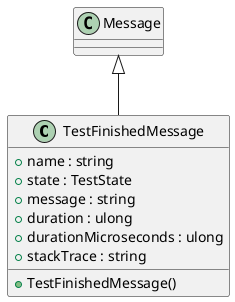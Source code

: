 @startuml
class TestFinishedMessage {
    + name : string
    + state : TestState
    + message : string
    + duration : ulong
    + durationMicroseconds : ulong
    + stackTrace : string
    + TestFinishedMessage()
}
Message <|-- TestFinishedMessage
@enduml
